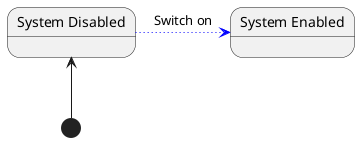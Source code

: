 @startuml

state "System Enabled" as enabled
state "System Disabled" as disabled

[*] -up-> disabled
disabled -right[dotted,#blue]-> enabled : Switch on

@enduml